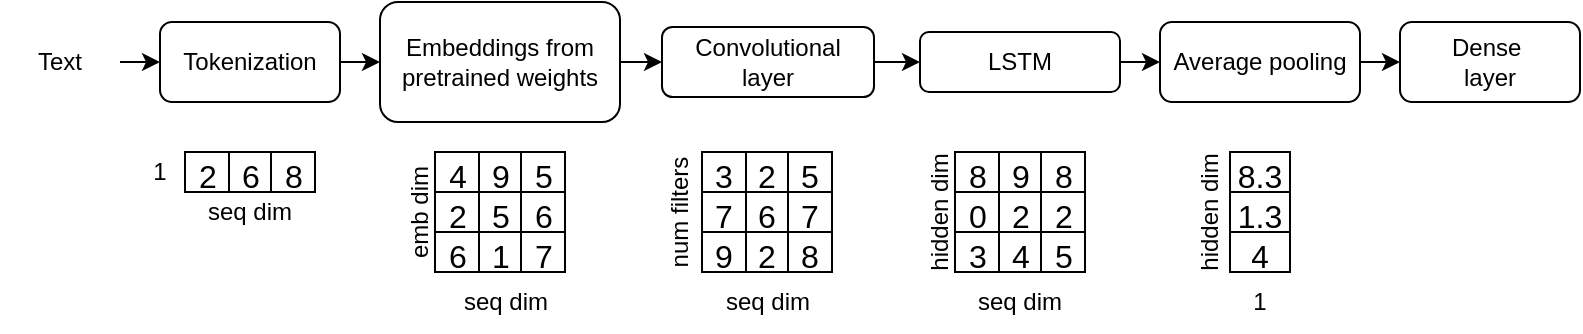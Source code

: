 <mxfile version="22.1.11" type="device">
  <diagram name="Seite-1" id="IUVFBzipEkSzjlPnqHD-">
    <mxGraphModel dx="1434" dy="772" grid="1" gridSize="10" guides="1" tooltips="1" connect="1" arrows="1" fold="1" page="1" pageScale="1" pageWidth="827" pageHeight="1169" math="0" shadow="0">
      <root>
        <mxCell id="0" />
        <mxCell id="1" parent="0" />
        <mxCell id="XPSkawnZkGh591GqAL3k-4" value="Text" style="text;html=1;strokeColor=none;fillColor=none;align=center;verticalAlign=middle;whiteSpace=wrap;rounded=0;" parent="1" vertex="1">
          <mxGeometry x="30" y="320" width="60" height="30" as="geometry" />
        </mxCell>
        <mxCell id="XPSkawnZkGh591GqAL3k-5" value="Tokenization" style="rounded=1;whiteSpace=wrap;html=1;" parent="1" vertex="1">
          <mxGeometry x="110" y="315" width="90" height="40" as="geometry" />
        </mxCell>
        <mxCell id="XPSkawnZkGh591GqAL3k-6" value="Embeddings from pretrained weights" style="rounded=1;whiteSpace=wrap;html=1;" parent="1" vertex="1">
          <mxGeometry x="220" y="305" width="120" height="60" as="geometry" />
        </mxCell>
        <mxCell id="XPSkawnZkGh591GqAL3k-7" value="Convolutional&lt;br&gt;layer" style="rounded=1;whiteSpace=wrap;html=1;" parent="1" vertex="1">
          <mxGeometry x="361" y="317.5" width="106" height="35" as="geometry" />
        </mxCell>
        <mxCell id="XPSkawnZkGh591GqAL3k-8" value="LSTM" style="rounded=1;whiteSpace=wrap;html=1;" parent="1" vertex="1">
          <mxGeometry x="490" y="320" width="100" height="30" as="geometry" />
        </mxCell>
        <mxCell id="XPSkawnZkGh591GqAL3k-9" value="Average pooling" style="rounded=1;whiteSpace=wrap;html=1;" parent="1" vertex="1">
          <mxGeometry x="610" y="315" width="100" height="40" as="geometry" />
        </mxCell>
        <mxCell id="XPSkawnZkGh591GqAL3k-10" value="Dense&amp;nbsp;&lt;br&gt;layer" style="rounded=1;whiteSpace=wrap;html=1;" parent="1" vertex="1">
          <mxGeometry x="730" y="315" width="90" height="40" as="geometry" />
        </mxCell>
        <mxCell id="XPSkawnZkGh591GqAL3k-24" value="" style="shape=table;startSize=0;container=1;collapsible=0;childLayout=tableLayout;fontSize=16;" parent="1" vertex="1">
          <mxGeometry x="122.5" y="380" width="65" height="20" as="geometry" />
        </mxCell>
        <mxCell id="XPSkawnZkGh591GqAL3k-25" value="" style="shape=tableRow;horizontal=0;startSize=0;swimlaneHead=0;swimlaneBody=0;strokeColor=inherit;top=0;left=0;bottom=0;right=0;collapsible=0;dropTarget=0;fillColor=none;points=[[0,0.5],[1,0.5]];portConstraint=eastwest;fontSize=16;" parent="XPSkawnZkGh591GqAL3k-24" vertex="1">
          <mxGeometry width="65" height="20" as="geometry" />
        </mxCell>
        <mxCell id="XPSkawnZkGh591GqAL3k-26" value="2" style="shape=partialRectangle;html=1;whiteSpace=wrap;connectable=0;strokeColor=inherit;overflow=hidden;fillColor=none;top=0;left=0;bottom=0;right=0;pointerEvents=1;fontSize=16;" parent="XPSkawnZkGh591GqAL3k-25" vertex="1">
          <mxGeometry width="22" height="20" as="geometry">
            <mxRectangle width="22" height="20" as="alternateBounds" />
          </mxGeometry>
        </mxCell>
        <mxCell id="XPSkawnZkGh591GqAL3k-27" value="6" style="shape=partialRectangle;html=1;whiteSpace=wrap;connectable=0;strokeColor=inherit;overflow=hidden;fillColor=none;top=0;left=0;bottom=0;right=0;pointerEvents=1;fontSize=16;" parent="XPSkawnZkGh591GqAL3k-25" vertex="1">
          <mxGeometry x="22" width="21" height="20" as="geometry">
            <mxRectangle width="21" height="20" as="alternateBounds" />
          </mxGeometry>
        </mxCell>
        <mxCell id="XPSkawnZkGh591GqAL3k-28" value="8" style="shape=partialRectangle;html=1;whiteSpace=wrap;connectable=0;strokeColor=inherit;overflow=hidden;fillColor=none;top=0;left=0;bottom=0;right=0;pointerEvents=1;fontSize=16;" parent="XPSkawnZkGh591GqAL3k-25" vertex="1">
          <mxGeometry x="43" width="22" height="20" as="geometry">
            <mxRectangle width="22" height="20" as="alternateBounds" />
          </mxGeometry>
        </mxCell>
        <mxCell id="XPSkawnZkGh591GqAL3k-37" value="" style="shape=table;startSize=0;container=1;collapsible=0;childLayout=tableLayout;fontSize=16;" parent="1" vertex="1">
          <mxGeometry x="247.5" y="380" width="65" height="60" as="geometry" />
        </mxCell>
        <mxCell id="XPSkawnZkGh591GqAL3k-38" value="" style="shape=tableRow;horizontal=0;startSize=0;swimlaneHead=0;swimlaneBody=0;strokeColor=inherit;top=0;left=0;bottom=0;right=0;collapsible=0;dropTarget=0;fillColor=none;points=[[0,0.5],[1,0.5]];portConstraint=eastwest;fontSize=16;" parent="XPSkawnZkGh591GqAL3k-37" vertex="1">
          <mxGeometry width="65" height="20" as="geometry" />
        </mxCell>
        <mxCell id="XPSkawnZkGh591GqAL3k-39" value="4" style="shape=partialRectangle;html=1;whiteSpace=wrap;connectable=0;strokeColor=inherit;overflow=hidden;fillColor=none;top=0;left=0;bottom=0;right=0;pointerEvents=1;fontSize=16;" parent="XPSkawnZkGh591GqAL3k-38" vertex="1">
          <mxGeometry width="22" height="20" as="geometry">
            <mxRectangle width="22" height="20" as="alternateBounds" />
          </mxGeometry>
        </mxCell>
        <mxCell id="XPSkawnZkGh591GqAL3k-40" value="9" style="shape=partialRectangle;html=1;whiteSpace=wrap;connectable=0;strokeColor=inherit;overflow=hidden;fillColor=none;top=0;left=0;bottom=0;right=0;pointerEvents=1;fontSize=16;" parent="XPSkawnZkGh591GqAL3k-38" vertex="1">
          <mxGeometry x="22" width="21" height="20" as="geometry">
            <mxRectangle width="21" height="20" as="alternateBounds" />
          </mxGeometry>
        </mxCell>
        <mxCell id="XPSkawnZkGh591GqAL3k-41" value="5" style="shape=partialRectangle;html=1;whiteSpace=wrap;connectable=0;strokeColor=inherit;overflow=hidden;fillColor=none;top=0;left=0;bottom=0;right=0;pointerEvents=1;fontSize=16;" parent="XPSkawnZkGh591GqAL3k-38" vertex="1">
          <mxGeometry x="43" width="22" height="20" as="geometry">
            <mxRectangle width="22" height="20" as="alternateBounds" />
          </mxGeometry>
        </mxCell>
        <mxCell id="XPSkawnZkGh591GqAL3k-42" value="" style="shape=tableRow;horizontal=0;startSize=0;swimlaneHead=0;swimlaneBody=0;strokeColor=inherit;top=0;left=0;bottom=0;right=0;collapsible=0;dropTarget=0;fillColor=none;points=[[0,0.5],[1,0.5]];portConstraint=eastwest;fontSize=16;" parent="XPSkawnZkGh591GqAL3k-37" vertex="1">
          <mxGeometry y="20" width="65" height="20" as="geometry" />
        </mxCell>
        <mxCell id="XPSkawnZkGh591GqAL3k-43" value="2" style="shape=partialRectangle;html=1;whiteSpace=wrap;connectable=0;strokeColor=inherit;overflow=hidden;fillColor=none;top=0;left=0;bottom=0;right=0;pointerEvents=1;fontSize=16;" parent="XPSkawnZkGh591GqAL3k-42" vertex="1">
          <mxGeometry width="22" height="20" as="geometry">
            <mxRectangle width="22" height="20" as="alternateBounds" />
          </mxGeometry>
        </mxCell>
        <mxCell id="XPSkawnZkGh591GqAL3k-44" value="5" style="shape=partialRectangle;html=1;whiteSpace=wrap;connectable=0;strokeColor=inherit;overflow=hidden;fillColor=none;top=0;left=0;bottom=0;right=0;pointerEvents=1;fontSize=16;" parent="XPSkawnZkGh591GqAL3k-42" vertex="1">
          <mxGeometry x="22" width="21" height="20" as="geometry">
            <mxRectangle width="21" height="20" as="alternateBounds" />
          </mxGeometry>
        </mxCell>
        <mxCell id="XPSkawnZkGh591GqAL3k-45" value="6" style="shape=partialRectangle;html=1;whiteSpace=wrap;connectable=0;strokeColor=inherit;overflow=hidden;fillColor=none;top=0;left=0;bottom=0;right=0;pointerEvents=1;fontSize=16;" parent="XPSkawnZkGh591GqAL3k-42" vertex="1">
          <mxGeometry x="43" width="22" height="20" as="geometry">
            <mxRectangle width="22" height="20" as="alternateBounds" />
          </mxGeometry>
        </mxCell>
        <mxCell id="XPSkawnZkGh591GqAL3k-46" value="" style="shape=tableRow;horizontal=0;startSize=0;swimlaneHead=0;swimlaneBody=0;strokeColor=inherit;top=0;left=0;bottom=0;right=0;collapsible=0;dropTarget=0;fillColor=none;points=[[0,0.5],[1,0.5]];portConstraint=eastwest;fontSize=16;" parent="XPSkawnZkGh591GqAL3k-37" vertex="1">
          <mxGeometry y="40" width="65" height="20" as="geometry" />
        </mxCell>
        <mxCell id="XPSkawnZkGh591GqAL3k-47" value="6" style="shape=partialRectangle;html=1;whiteSpace=wrap;connectable=0;strokeColor=inherit;overflow=hidden;fillColor=none;top=0;left=0;bottom=0;right=0;pointerEvents=1;fontSize=16;" parent="XPSkawnZkGh591GqAL3k-46" vertex="1">
          <mxGeometry width="22" height="20" as="geometry">
            <mxRectangle width="22" height="20" as="alternateBounds" />
          </mxGeometry>
        </mxCell>
        <mxCell id="XPSkawnZkGh591GqAL3k-48" value="1" style="shape=partialRectangle;html=1;whiteSpace=wrap;connectable=0;strokeColor=inherit;overflow=hidden;fillColor=none;top=0;left=0;bottom=0;right=0;pointerEvents=1;fontSize=16;" parent="XPSkawnZkGh591GqAL3k-46" vertex="1">
          <mxGeometry x="22" width="21" height="20" as="geometry">
            <mxRectangle width="21" height="20" as="alternateBounds" />
          </mxGeometry>
        </mxCell>
        <mxCell id="XPSkawnZkGh591GqAL3k-49" value="7" style="shape=partialRectangle;html=1;whiteSpace=wrap;connectable=0;strokeColor=inherit;overflow=hidden;fillColor=none;top=0;left=0;bottom=0;right=0;pointerEvents=1;fontSize=16;" parent="XPSkawnZkGh591GqAL3k-46" vertex="1">
          <mxGeometry x="43" width="22" height="20" as="geometry">
            <mxRectangle width="22" height="20" as="alternateBounds" />
          </mxGeometry>
        </mxCell>
        <mxCell id="XPSkawnZkGh591GqAL3k-50" value="" style="shape=table;startSize=0;container=1;collapsible=0;childLayout=tableLayout;fontSize=16;" parent="1" vertex="1">
          <mxGeometry x="381" y="380" width="65" height="60" as="geometry" />
        </mxCell>
        <mxCell id="XPSkawnZkGh591GqAL3k-51" value="" style="shape=tableRow;horizontal=0;startSize=0;swimlaneHead=0;swimlaneBody=0;strokeColor=inherit;top=0;left=0;bottom=0;right=0;collapsible=0;dropTarget=0;fillColor=none;points=[[0,0.5],[1,0.5]];portConstraint=eastwest;fontSize=16;" parent="XPSkawnZkGh591GqAL3k-50" vertex="1">
          <mxGeometry width="65" height="20" as="geometry" />
        </mxCell>
        <mxCell id="XPSkawnZkGh591GqAL3k-52" value="3" style="shape=partialRectangle;html=1;whiteSpace=wrap;connectable=0;strokeColor=inherit;overflow=hidden;fillColor=none;top=0;left=0;bottom=0;right=0;pointerEvents=1;fontSize=16;" parent="XPSkawnZkGh591GqAL3k-51" vertex="1">
          <mxGeometry width="22" height="20" as="geometry">
            <mxRectangle width="22" height="20" as="alternateBounds" />
          </mxGeometry>
        </mxCell>
        <mxCell id="XPSkawnZkGh591GqAL3k-53" value="2" style="shape=partialRectangle;html=1;whiteSpace=wrap;connectable=0;strokeColor=inherit;overflow=hidden;fillColor=none;top=0;left=0;bottom=0;right=0;pointerEvents=1;fontSize=16;" parent="XPSkawnZkGh591GqAL3k-51" vertex="1">
          <mxGeometry x="22" width="21" height="20" as="geometry">
            <mxRectangle width="21" height="20" as="alternateBounds" />
          </mxGeometry>
        </mxCell>
        <mxCell id="XPSkawnZkGh591GqAL3k-54" value="5" style="shape=partialRectangle;html=1;whiteSpace=wrap;connectable=0;strokeColor=inherit;overflow=hidden;fillColor=none;top=0;left=0;bottom=0;right=0;pointerEvents=1;fontSize=16;" parent="XPSkawnZkGh591GqAL3k-51" vertex="1">
          <mxGeometry x="43" width="22" height="20" as="geometry">
            <mxRectangle width="22" height="20" as="alternateBounds" />
          </mxGeometry>
        </mxCell>
        <mxCell id="XPSkawnZkGh591GqAL3k-55" value="" style="shape=tableRow;horizontal=0;startSize=0;swimlaneHead=0;swimlaneBody=0;strokeColor=inherit;top=0;left=0;bottom=0;right=0;collapsible=0;dropTarget=0;fillColor=none;points=[[0,0.5],[1,0.5]];portConstraint=eastwest;fontSize=16;" parent="XPSkawnZkGh591GqAL3k-50" vertex="1">
          <mxGeometry y="20" width="65" height="20" as="geometry" />
        </mxCell>
        <mxCell id="XPSkawnZkGh591GqAL3k-56" value="7" style="shape=partialRectangle;html=1;whiteSpace=wrap;connectable=0;strokeColor=inherit;overflow=hidden;fillColor=none;top=0;left=0;bottom=0;right=0;pointerEvents=1;fontSize=16;" parent="XPSkawnZkGh591GqAL3k-55" vertex="1">
          <mxGeometry width="22" height="20" as="geometry">
            <mxRectangle width="22" height="20" as="alternateBounds" />
          </mxGeometry>
        </mxCell>
        <mxCell id="XPSkawnZkGh591GqAL3k-57" value="6" style="shape=partialRectangle;html=1;whiteSpace=wrap;connectable=0;strokeColor=inherit;overflow=hidden;fillColor=none;top=0;left=0;bottom=0;right=0;pointerEvents=1;fontSize=16;" parent="XPSkawnZkGh591GqAL3k-55" vertex="1">
          <mxGeometry x="22" width="21" height="20" as="geometry">
            <mxRectangle width="21" height="20" as="alternateBounds" />
          </mxGeometry>
        </mxCell>
        <mxCell id="XPSkawnZkGh591GqAL3k-58" value="7" style="shape=partialRectangle;html=1;whiteSpace=wrap;connectable=0;strokeColor=inherit;overflow=hidden;fillColor=none;top=0;left=0;bottom=0;right=0;pointerEvents=1;fontSize=16;" parent="XPSkawnZkGh591GqAL3k-55" vertex="1">
          <mxGeometry x="43" width="22" height="20" as="geometry">
            <mxRectangle width="22" height="20" as="alternateBounds" />
          </mxGeometry>
        </mxCell>
        <mxCell id="XPSkawnZkGh591GqAL3k-59" value="" style="shape=tableRow;horizontal=0;startSize=0;swimlaneHead=0;swimlaneBody=0;strokeColor=inherit;top=0;left=0;bottom=0;right=0;collapsible=0;dropTarget=0;fillColor=none;points=[[0,0.5],[1,0.5]];portConstraint=eastwest;fontSize=16;" parent="XPSkawnZkGh591GqAL3k-50" vertex="1">
          <mxGeometry y="40" width="65" height="20" as="geometry" />
        </mxCell>
        <mxCell id="XPSkawnZkGh591GqAL3k-60" value="9" style="shape=partialRectangle;html=1;whiteSpace=wrap;connectable=0;strokeColor=inherit;overflow=hidden;fillColor=none;top=0;left=0;bottom=0;right=0;pointerEvents=1;fontSize=16;" parent="XPSkawnZkGh591GqAL3k-59" vertex="1">
          <mxGeometry width="22" height="20" as="geometry">
            <mxRectangle width="22" height="20" as="alternateBounds" />
          </mxGeometry>
        </mxCell>
        <mxCell id="XPSkawnZkGh591GqAL3k-61" value="2" style="shape=partialRectangle;html=1;whiteSpace=wrap;connectable=0;strokeColor=inherit;overflow=hidden;fillColor=none;top=0;left=0;bottom=0;right=0;pointerEvents=1;fontSize=16;" parent="XPSkawnZkGh591GqAL3k-59" vertex="1">
          <mxGeometry x="22" width="21" height="20" as="geometry">
            <mxRectangle width="21" height="20" as="alternateBounds" />
          </mxGeometry>
        </mxCell>
        <mxCell id="XPSkawnZkGh591GqAL3k-62" value="8" style="shape=partialRectangle;html=1;whiteSpace=wrap;connectable=0;strokeColor=inherit;overflow=hidden;fillColor=none;top=0;left=0;bottom=0;right=0;pointerEvents=1;fontSize=16;" parent="XPSkawnZkGh591GqAL3k-59" vertex="1">
          <mxGeometry x="43" width="22" height="20" as="geometry">
            <mxRectangle width="22" height="20" as="alternateBounds" />
          </mxGeometry>
        </mxCell>
        <mxCell id="XPSkawnZkGh591GqAL3k-63" value="" style="shape=table;startSize=0;container=1;collapsible=0;childLayout=tableLayout;fontSize=16;" parent="1" vertex="1">
          <mxGeometry x="507.5" y="380" width="65" height="60" as="geometry" />
        </mxCell>
        <mxCell id="XPSkawnZkGh591GqAL3k-64" value="" style="shape=tableRow;horizontal=0;startSize=0;swimlaneHead=0;swimlaneBody=0;strokeColor=inherit;top=0;left=0;bottom=0;right=0;collapsible=0;dropTarget=0;fillColor=none;points=[[0,0.5],[1,0.5]];portConstraint=eastwest;fontSize=16;" parent="XPSkawnZkGh591GqAL3k-63" vertex="1">
          <mxGeometry width="65" height="20" as="geometry" />
        </mxCell>
        <mxCell id="XPSkawnZkGh591GqAL3k-65" value="8" style="shape=partialRectangle;html=1;whiteSpace=wrap;connectable=0;strokeColor=inherit;overflow=hidden;fillColor=none;top=0;left=0;bottom=0;right=0;pointerEvents=1;fontSize=16;" parent="XPSkawnZkGh591GqAL3k-64" vertex="1">
          <mxGeometry width="22" height="20" as="geometry">
            <mxRectangle width="22" height="20" as="alternateBounds" />
          </mxGeometry>
        </mxCell>
        <mxCell id="XPSkawnZkGh591GqAL3k-66" value="9" style="shape=partialRectangle;html=1;whiteSpace=wrap;connectable=0;strokeColor=inherit;overflow=hidden;fillColor=none;top=0;left=0;bottom=0;right=0;pointerEvents=1;fontSize=16;" parent="XPSkawnZkGh591GqAL3k-64" vertex="1">
          <mxGeometry x="22" width="21" height="20" as="geometry">
            <mxRectangle width="21" height="20" as="alternateBounds" />
          </mxGeometry>
        </mxCell>
        <mxCell id="XPSkawnZkGh591GqAL3k-67" value="8" style="shape=partialRectangle;html=1;whiteSpace=wrap;connectable=0;strokeColor=inherit;overflow=hidden;fillColor=none;top=0;left=0;bottom=0;right=0;pointerEvents=1;fontSize=16;" parent="XPSkawnZkGh591GqAL3k-64" vertex="1">
          <mxGeometry x="43" width="22" height="20" as="geometry">
            <mxRectangle width="22" height="20" as="alternateBounds" />
          </mxGeometry>
        </mxCell>
        <mxCell id="XPSkawnZkGh591GqAL3k-68" value="" style="shape=tableRow;horizontal=0;startSize=0;swimlaneHead=0;swimlaneBody=0;strokeColor=inherit;top=0;left=0;bottom=0;right=0;collapsible=0;dropTarget=0;fillColor=none;points=[[0,0.5],[1,0.5]];portConstraint=eastwest;fontSize=16;" parent="XPSkawnZkGh591GqAL3k-63" vertex="1">
          <mxGeometry y="20" width="65" height="20" as="geometry" />
        </mxCell>
        <mxCell id="XPSkawnZkGh591GqAL3k-69" value="0" style="shape=partialRectangle;html=1;whiteSpace=wrap;connectable=0;strokeColor=inherit;overflow=hidden;fillColor=none;top=0;left=0;bottom=0;right=0;pointerEvents=1;fontSize=16;" parent="XPSkawnZkGh591GqAL3k-68" vertex="1">
          <mxGeometry width="22" height="20" as="geometry">
            <mxRectangle width="22" height="20" as="alternateBounds" />
          </mxGeometry>
        </mxCell>
        <mxCell id="XPSkawnZkGh591GqAL3k-70" value="2" style="shape=partialRectangle;html=1;whiteSpace=wrap;connectable=0;strokeColor=inherit;overflow=hidden;fillColor=none;top=0;left=0;bottom=0;right=0;pointerEvents=1;fontSize=16;" parent="XPSkawnZkGh591GqAL3k-68" vertex="1">
          <mxGeometry x="22" width="21" height="20" as="geometry">
            <mxRectangle width="21" height="20" as="alternateBounds" />
          </mxGeometry>
        </mxCell>
        <mxCell id="XPSkawnZkGh591GqAL3k-71" value="2" style="shape=partialRectangle;html=1;whiteSpace=wrap;connectable=0;strokeColor=inherit;overflow=hidden;fillColor=none;top=0;left=0;bottom=0;right=0;pointerEvents=1;fontSize=16;" parent="XPSkawnZkGh591GqAL3k-68" vertex="1">
          <mxGeometry x="43" width="22" height="20" as="geometry">
            <mxRectangle width="22" height="20" as="alternateBounds" />
          </mxGeometry>
        </mxCell>
        <mxCell id="XPSkawnZkGh591GqAL3k-72" value="" style="shape=tableRow;horizontal=0;startSize=0;swimlaneHead=0;swimlaneBody=0;strokeColor=inherit;top=0;left=0;bottom=0;right=0;collapsible=0;dropTarget=0;fillColor=none;points=[[0,0.5],[1,0.5]];portConstraint=eastwest;fontSize=16;" parent="XPSkawnZkGh591GqAL3k-63" vertex="1">
          <mxGeometry y="40" width="65" height="20" as="geometry" />
        </mxCell>
        <mxCell id="XPSkawnZkGh591GqAL3k-73" value="3" style="shape=partialRectangle;html=1;whiteSpace=wrap;connectable=0;strokeColor=inherit;overflow=hidden;fillColor=none;top=0;left=0;bottom=0;right=0;pointerEvents=1;fontSize=16;" parent="XPSkawnZkGh591GqAL3k-72" vertex="1">
          <mxGeometry width="22" height="20" as="geometry">
            <mxRectangle width="22" height="20" as="alternateBounds" />
          </mxGeometry>
        </mxCell>
        <mxCell id="XPSkawnZkGh591GqAL3k-74" value="4" style="shape=partialRectangle;html=1;whiteSpace=wrap;connectable=0;strokeColor=inherit;overflow=hidden;fillColor=none;top=0;left=0;bottom=0;right=0;pointerEvents=1;fontSize=16;" parent="XPSkawnZkGh591GqAL3k-72" vertex="1">
          <mxGeometry x="22" width="21" height="20" as="geometry">
            <mxRectangle width="21" height="20" as="alternateBounds" />
          </mxGeometry>
        </mxCell>
        <mxCell id="XPSkawnZkGh591GqAL3k-75" value="5" style="shape=partialRectangle;html=1;whiteSpace=wrap;connectable=0;strokeColor=inherit;overflow=hidden;fillColor=none;top=0;left=0;bottom=0;right=0;pointerEvents=1;fontSize=16;" parent="XPSkawnZkGh591GqAL3k-72" vertex="1">
          <mxGeometry x="43" width="22" height="20" as="geometry">
            <mxRectangle width="22" height="20" as="alternateBounds" />
          </mxGeometry>
        </mxCell>
        <mxCell id="XPSkawnZkGh591GqAL3k-76" value="" style="shape=table;startSize=0;container=1;collapsible=0;childLayout=tableLayout;fontSize=16;flipH=0;flipV=1;" parent="1" vertex="1">
          <mxGeometry x="645" y="380" width="30" height="60" as="geometry" />
        </mxCell>
        <mxCell id="XPSkawnZkGh591GqAL3k-77" value="" style="shape=tableRow;horizontal=0;startSize=0;swimlaneHead=0;swimlaneBody=0;strokeColor=inherit;top=0;left=0;bottom=0;right=0;collapsible=0;dropTarget=0;fillColor=none;points=[[0,0.5],[1,0.5]];portConstraint=eastwest;fontSize=16;" parent="XPSkawnZkGh591GqAL3k-76" vertex="1">
          <mxGeometry width="30" height="20" as="geometry" />
        </mxCell>
        <mxCell id="XPSkawnZkGh591GqAL3k-89" value="8.3" style="shape=partialRectangle;html=1;whiteSpace=wrap;connectable=0;strokeColor=inherit;overflow=hidden;fillColor=none;top=0;left=0;bottom=0;right=0;pointerEvents=1;fontSize=16;" parent="XPSkawnZkGh591GqAL3k-77" vertex="1">
          <mxGeometry width="30" height="20" as="geometry">
            <mxRectangle width="30" height="20" as="alternateBounds" />
          </mxGeometry>
        </mxCell>
        <mxCell id="XPSkawnZkGh591GqAL3k-81" value="" style="shape=tableRow;horizontal=0;startSize=0;swimlaneHead=0;swimlaneBody=0;strokeColor=inherit;top=0;left=0;bottom=0;right=0;collapsible=0;dropTarget=0;fillColor=none;points=[[0,0.5],[1,0.5]];portConstraint=eastwest;fontSize=16;" parent="XPSkawnZkGh591GqAL3k-76" vertex="1">
          <mxGeometry y="20" width="30" height="20" as="geometry" />
        </mxCell>
        <mxCell id="XPSkawnZkGh591GqAL3k-90" value="1.3" style="shape=partialRectangle;html=1;whiteSpace=wrap;connectable=0;strokeColor=inherit;overflow=hidden;fillColor=none;top=0;left=0;bottom=0;right=0;pointerEvents=1;fontSize=16;" parent="XPSkawnZkGh591GqAL3k-81" vertex="1">
          <mxGeometry width="30" height="20" as="geometry">
            <mxRectangle width="30" height="20" as="alternateBounds" />
          </mxGeometry>
        </mxCell>
        <mxCell id="XPSkawnZkGh591GqAL3k-85" value="" style="shape=tableRow;horizontal=0;startSize=0;swimlaneHead=0;swimlaneBody=0;strokeColor=inherit;top=0;left=0;bottom=0;right=0;collapsible=0;dropTarget=0;fillColor=none;points=[[0,0.5],[1,0.5]];portConstraint=eastwest;fontSize=16;" parent="XPSkawnZkGh591GqAL3k-76" vertex="1">
          <mxGeometry y="40" width="30" height="20" as="geometry" />
        </mxCell>
        <mxCell id="XPSkawnZkGh591GqAL3k-91" value="4" style="shape=partialRectangle;html=1;whiteSpace=wrap;connectable=0;strokeColor=inherit;overflow=hidden;fillColor=none;top=0;left=0;bottom=0;right=0;pointerEvents=1;fontSize=16;" parent="XPSkawnZkGh591GqAL3k-85" vertex="1">
          <mxGeometry width="30" height="20" as="geometry">
            <mxRectangle width="30" height="20" as="alternateBounds" />
          </mxGeometry>
        </mxCell>
        <mxCell id="XPSkawnZkGh591GqAL3k-92" value="" style="endArrow=classic;html=1;rounded=0;entryX=0;entryY=0.5;entryDx=0;entryDy=0;" parent="1" source="XPSkawnZkGh591GqAL3k-4" target="XPSkawnZkGh591GqAL3k-5" edge="1">
          <mxGeometry width="50" height="50" relative="1" as="geometry">
            <mxPoint x="380" y="420" as="sourcePoint" />
            <mxPoint x="430" y="370" as="targetPoint" />
          </mxGeometry>
        </mxCell>
        <mxCell id="XPSkawnZkGh591GqAL3k-93" value="" style="endArrow=classic;html=1;rounded=0;exitX=1;exitY=0.5;exitDx=0;exitDy=0;entryX=0;entryY=0.5;entryDx=0;entryDy=0;" parent="1" source="XPSkawnZkGh591GqAL3k-5" target="XPSkawnZkGh591GqAL3k-6" edge="1">
          <mxGeometry width="50" height="50" relative="1" as="geometry">
            <mxPoint x="390" y="420" as="sourcePoint" />
            <mxPoint x="440" y="370" as="targetPoint" />
          </mxGeometry>
        </mxCell>
        <mxCell id="XPSkawnZkGh591GqAL3k-94" value="" style="endArrow=classic;html=1;rounded=0;exitX=1;exitY=0.5;exitDx=0;exitDy=0;entryX=0;entryY=0.5;entryDx=0;entryDy=0;" parent="1" source="XPSkawnZkGh591GqAL3k-6" target="XPSkawnZkGh591GqAL3k-7" edge="1">
          <mxGeometry width="50" height="50" relative="1" as="geometry">
            <mxPoint x="390" y="420" as="sourcePoint" />
            <mxPoint x="440" y="370" as="targetPoint" />
          </mxGeometry>
        </mxCell>
        <mxCell id="XPSkawnZkGh591GqAL3k-95" value="" style="endArrow=classic;html=1;rounded=0;entryX=0;entryY=0.5;entryDx=0;entryDy=0;exitX=1;exitY=0.5;exitDx=0;exitDy=0;" parent="1" source="XPSkawnZkGh591GqAL3k-7" target="XPSkawnZkGh591GqAL3k-8" edge="1">
          <mxGeometry width="50" height="50" relative="1" as="geometry">
            <mxPoint x="390" y="420" as="sourcePoint" />
            <mxPoint x="440" y="370" as="targetPoint" />
          </mxGeometry>
        </mxCell>
        <mxCell id="XPSkawnZkGh591GqAL3k-96" value="" style="endArrow=classic;html=1;rounded=0;entryX=0;entryY=0.5;entryDx=0;entryDy=0;exitX=1;exitY=0.5;exitDx=0;exitDy=0;" parent="1" source="XPSkawnZkGh591GqAL3k-8" target="XPSkawnZkGh591GqAL3k-9" edge="1">
          <mxGeometry width="50" height="50" relative="1" as="geometry">
            <mxPoint x="390" y="420" as="sourcePoint" />
            <mxPoint x="440" y="370" as="targetPoint" />
          </mxGeometry>
        </mxCell>
        <mxCell id="XPSkawnZkGh591GqAL3k-97" value="" style="endArrow=classic;html=1;rounded=0;entryX=0;entryY=0.5;entryDx=0;entryDy=0;exitX=1;exitY=0.5;exitDx=0;exitDy=0;" parent="1" source="XPSkawnZkGh591GqAL3k-9" target="XPSkawnZkGh591GqAL3k-10" edge="1">
          <mxGeometry width="50" height="50" relative="1" as="geometry">
            <mxPoint x="390" y="420" as="sourcePoint" />
            <mxPoint x="440" y="370" as="targetPoint" />
          </mxGeometry>
        </mxCell>
        <mxCell id="0SXVTyax514ds9UsMxir-1" value="seq dim" style="text;html=1;strokeColor=none;fillColor=none;align=center;verticalAlign=middle;whiteSpace=wrap;rounded=0;" vertex="1" parent="1">
          <mxGeometry x="125" y="395" width="60" height="30" as="geometry" />
        </mxCell>
        <mxCell id="0SXVTyax514ds9UsMxir-2" value="seq dim" style="text;html=1;strokeColor=none;fillColor=none;align=center;verticalAlign=middle;whiteSpace=wrap;rounded=0;" vertex="1" parent="1">
          <mxGeometry x="252.5" y="440" width="60" height="30" as="geometry" />
        </mxCell>
        <mxCell id="0SXVTyax514ds9UsMxir-3" value="seq dim" style="text;html=1;strokeColor=none;fillColor=none;align=center;verticalAlign=middle;whiteSpace=wrap;rounded=0;" vertex="1" parent="1">
          <mxGeometry x="384" y="440" width="60" height="30" as="geometry" />
        </mxCell>
        <mxCell id="0SXVTyax514ds9UsMxir-4" value="seq dim" style="text;html=1;strokeColor=none;fillColor=none;align=center;verticalAlign=middle;whiteSpace=wrap;rounded=0;" vertex="1" parent="1">
          <mxGeometry x="510" y="440" width="60" height="30" as="geometry" />
        </mxCell>
        <mxCell id="0SXVTyax514ds9UsMxir-5" value="emb dim" style="text;html=1;strokeColor=none;fillColor=none;align=center;verticalAlign=middle;whiteSpace=wrap;rounded=0;rotation=-90;" vertex="1" parent="1">
          <mxGeometry x="210" y="395" width="60" height="30" as="geometry" />
        </mxCell>
        <mxCell id="0SXVTyax514ds9UsMxir-6" value="num filters" style="text;html=1;strokeColor=none;fillColor=none;align=center;verticalAlign=middle;whiteSpace=wrap;rounded=0;rotation=-90;" vertex="1" parent="1">
          <mxGeometry x="340" y="395" width="60" height="30" as="geometry" />
        </mxCell>
        <mxCell id="0SXVTyax514ds9UsMxir-7" value="hidden dim" style="text;html=1;strokeColor=none;fillColor=none;align=center;verticalAlign=middle;whiteSpace=wrap;rounded=0;rotation=-90;" vertex="1" parent="1">
          <mxGeometry x="460" y="395" width="80" height="30" as="geometry" />
        </mxCell>
        <mxCell id="0SXVTyax514ds9UsMxir-8" value="hidden dim" style="text;html=1;strokeColor=none;fillColor=none;align=center;verticalAlign=middle;whiteSpace=wrap;rounded=0;rotation=-90;" vertex="1" parent="1">
          <mxGeometry x="595" y="395" width="80" height="30" as="geometry" />
        </mxCell>
        <mxCell id="0SXVTyax514ds9UsMxir-10" value="1" style="text;html=1;strokeColor=none;fillColor=none;align=center;verticalAlign=middle;whiteSpace=wrap;rounded=0;" vertex="1" parent="1">
          <mxGeometry x="630" y="440" width="60" height="30" as="geometry" />
        </mxCell>
        <mxCell id="0SXVTyax514ds9UsMxir-11" value="1" style="text;html=1;strokeColor=none;fillColor=none;align=center;verticalAlign=middle;whiteSpace=wrap;rounded=0;" vertex="1" parent="1">
          <mxGeometry x="80" y="375" width="60" height="30" as="geometry" />
        </mxCell>
      </root>
    </mxGraphModel>
  </diagram>
</mxfile>
